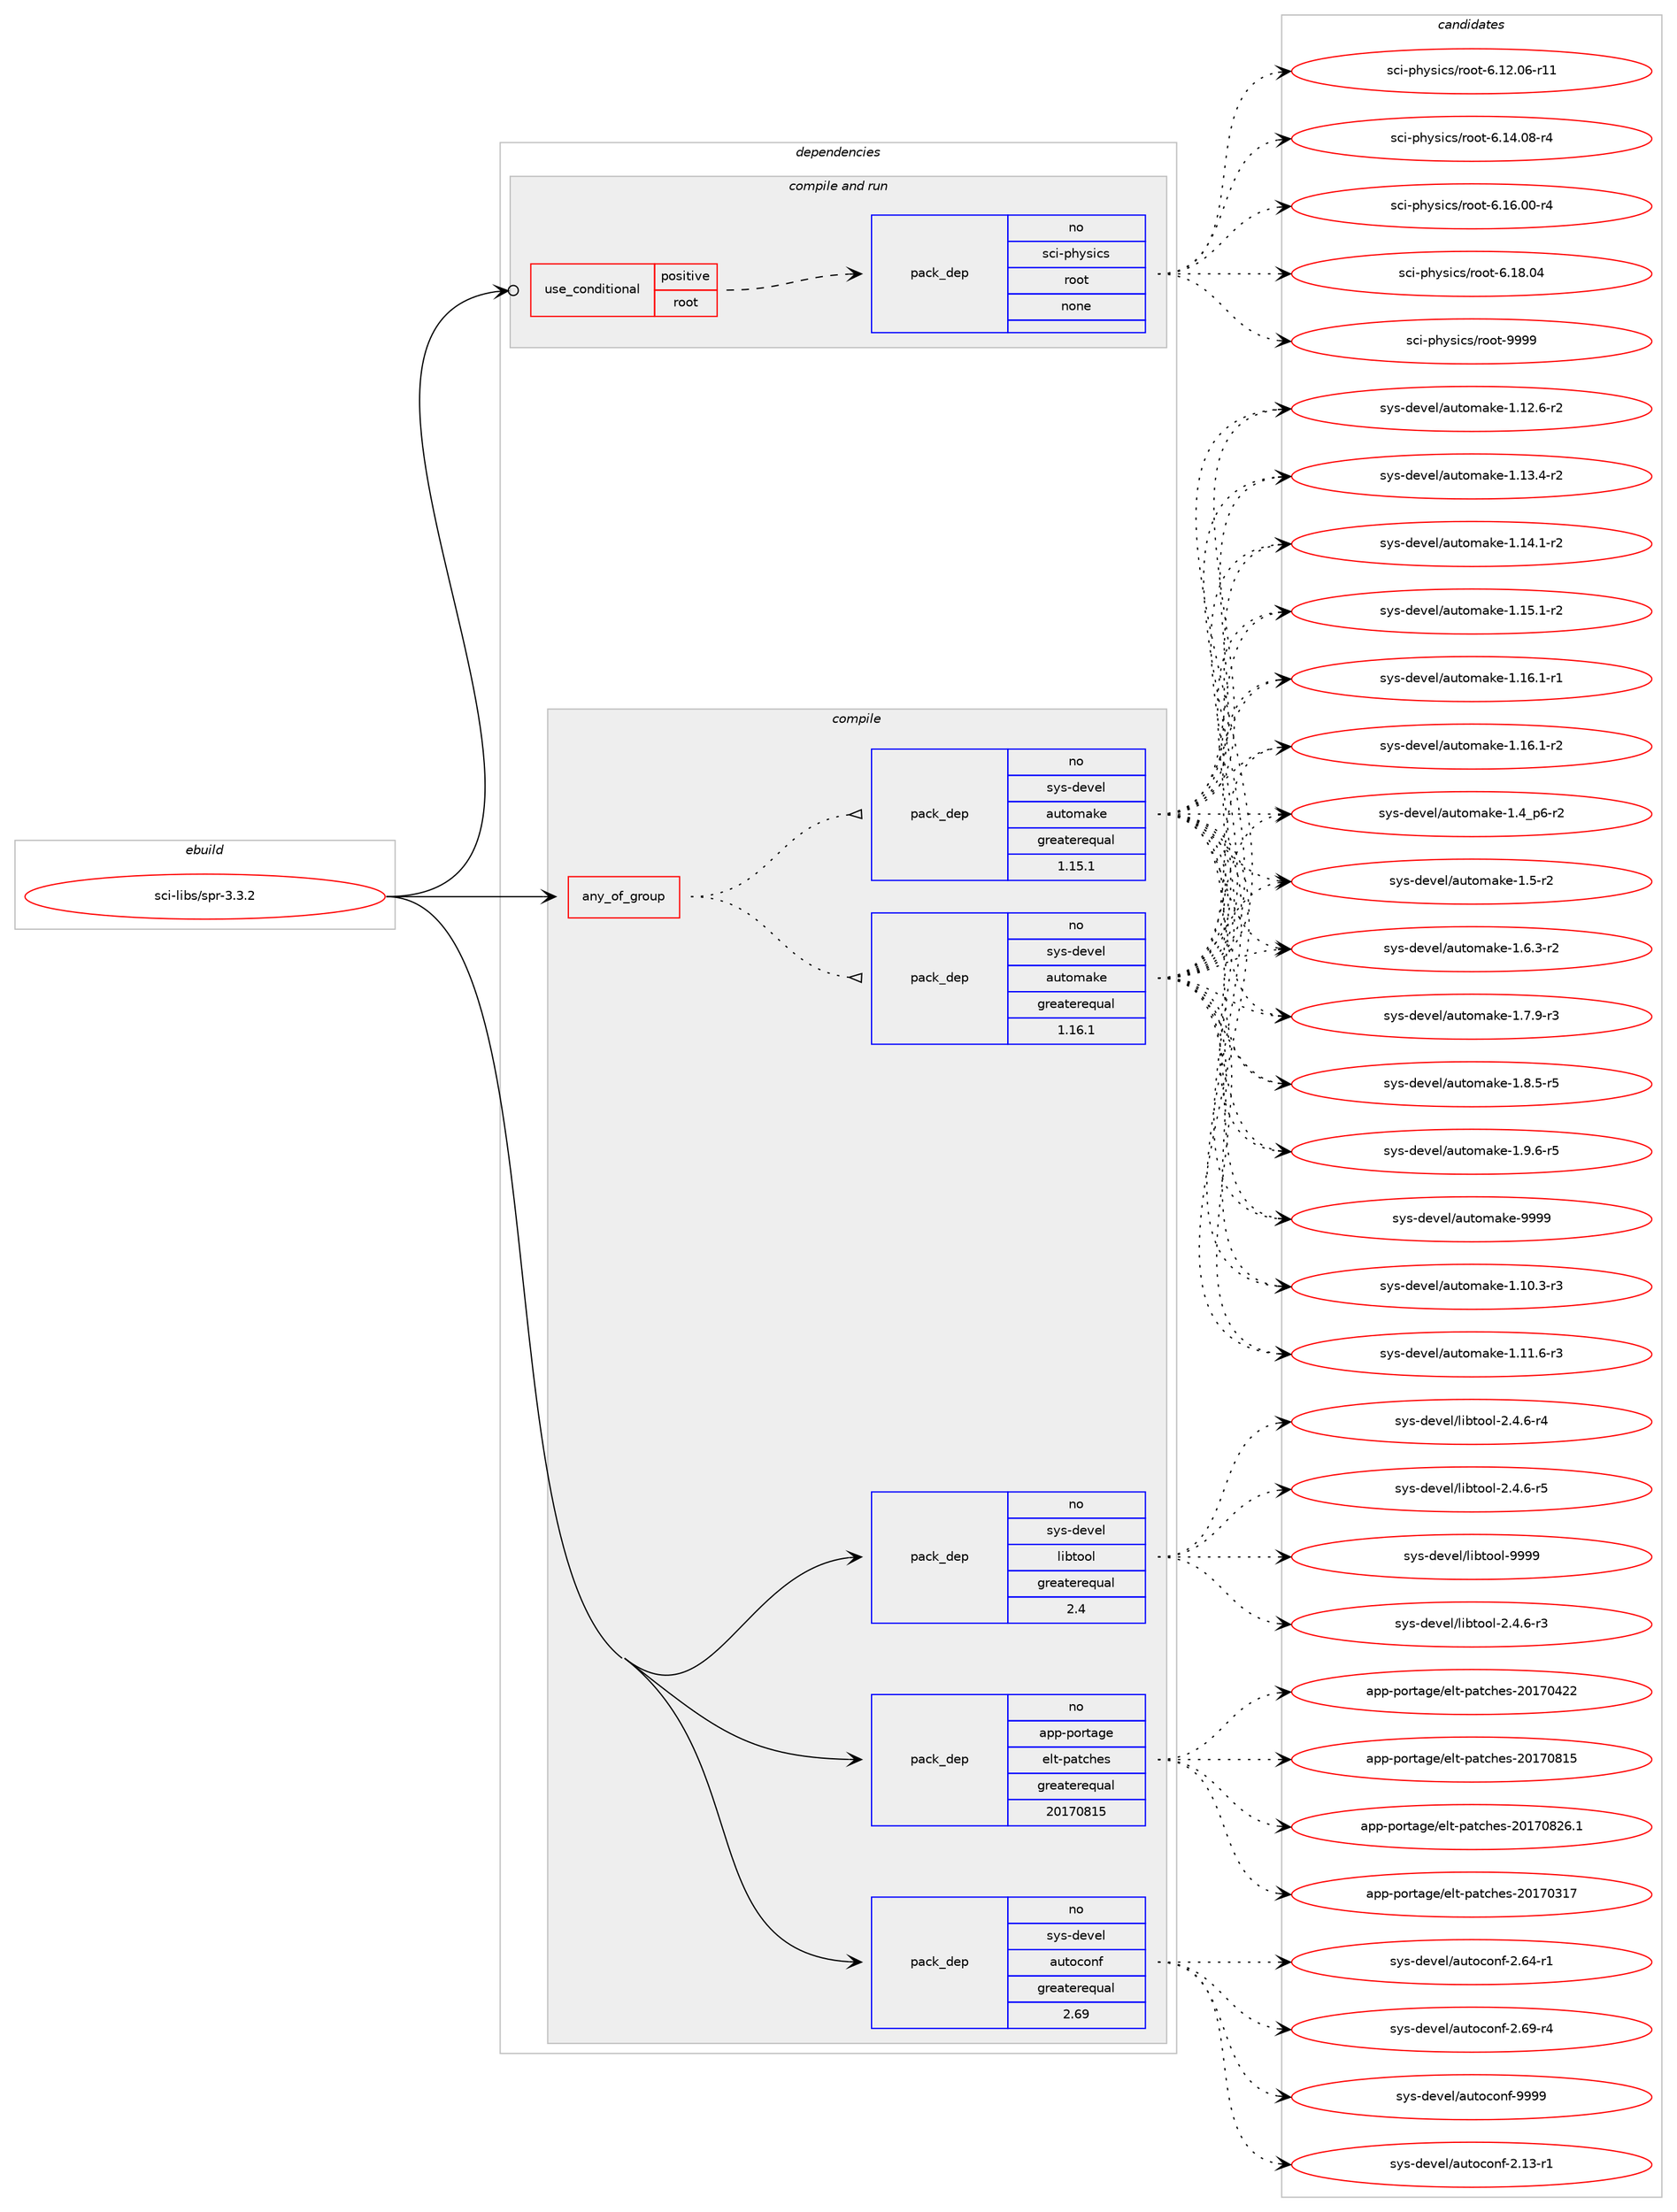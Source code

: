 digraph prolog {

# *************
# Graph options
# *************

newrank=true;
concentrate=true;
compound=true;
graph [rankdir=LR,fontname=Helvetica,fontsize=10,ranksep=1.5];#, ranksep=2.5, nodesep=0.2];
edge  [arrowhead=vee];
node  [fontname=Helvetica,fontsize=10];

# **********
# The ebuild
# **********

subgraph cluster_leftcol {
color=gray;
rank=same;
label=<<i>ebuild</i>>;
id [label="sci-libs/spr-3.3.2", color=red, width=4, href="../sci-libs/spr-3.3.2.svg"];
}

# ****************
# The dependencies
# ****************

subgraph cluster_midcol {
color=gray;
label=<<i>dependencies</i>>;
subgraph cluster_compile {
fillcolor="#eeeeee";
style=filled;
label=<<i>compile</i>>;
subgraph any14683 {
dependency859867 [label=<<TABLE BORDER="0" CELLBORDER="1" CELLSPACING="0" CELLPADDING="4"><TR><TD CELLPADDING="10">any_of_group</TD></TR></TABLE>>, shape=none, color=red];subgraph pack635882 {
dependency859868 [label=<<TABLE BORDER="0" CELLBORDER="1" CELLSPACING="0" CELLPADDING="4" WIDTH="220"><TR><TD ROWSPAN="6" CELLPADDING="30">pack_dep</TD></TR><TR><TD WIDTH="110">no</TD></TR><TR><TD>sys-devel</TD></TR><TR><TD>automake</TD></TR><TR><TD>greaterequal</TD></TR><TR><TD>1.16.1</TD></TR></TABLE>>, shape=none, color=blue];
}
dependency859867:e -> dependency859868:w [weight=20,style="dotted",arrowhead="oinv"];
subgraph pack635883 {
dependency859869 [label=<<TABLE BORDER="0" CELLBORDER="1" CELLSPACING="0" CELLPADDING="4" WIDTH="220"><TR><TD ROWSPAN="6" CELLPADDING="30">pack_dep</TD></TR><TR><TD WIDTH="110">no</TD></TR><TR><TD>sys-devel</TD></TR><TR><TD>automake</TD></TR><TR><TD>greaterequal</TD></TR><TR><TD>1.15.1</TD></TR></TABLE>>, shape=none, color=blue];
}
dependency859867:e -> dependency859869:w [weight=20,style="dotted",arrowhead="oinv"];
}
id:e -> dependency859867:w [weight=20,style="solid",arrowhead="vee"];
subgraph pack635884 {
dependency859870 [label=<<TABLE BORDER="0" CELLBORDER="1" CELLSPACING="0" CELLPADDING="4" WIDTH="220"><TR><TD ROWSPAN="6" CELLPADDING="30">pack_dep</TD></TR><TR><TD WIDTH="110">no</TD></TR><TR><TD>app-portage</TD></TR><TR><TD>elt-patches</TD></TR><TR><TD>greaterequal</TD></TR><TR><TD>20170815</TD></TR></TABLE>>, shape=none, color=blue];
}
id:e -> dependency859870:w [weight=20,style="solid",arrowhead="vee"];
subgraph pack635885 {
dependency859871 [label=<<TABLE BORDER="0" CELLBORDER="1" CELLSPACING="0" CELLPADDING="4" WIDTH="220"><TR><TD ROWSPAN="6" CELLPADDING="30">pack_dep</TD></TR><TR><TD WIDTH="110">no</TD></TR><TR><TD>sys-devel</TD></TR><TR><TD>autoconf</TD></TR><TR><TD>greaterequal</TD></TR><TR><TD>2.69</TD></TR></TABLE>>, shape=none, color=blue];
}
id:e -> dependency859871:w [weight=20,style="solid",arrowhead="vee"];
subgraph pack635886 {
dependency859872 [label=<<TABLE BORDER="0" CELLBORDER="1" CELLSPACING="0" CELLPADDING="4" WIDTH="220"><TR><TD ROWSPAN="6" CELLPADDING="30">pack_dep</TD></TR><TR><TD WIDTH="110">no</TD></TR><TR><TD>sys-devel</TD></TR><TR><TD>libtool</TD></TR><TR><TD>greaterequal</TD></TR><TR><TD>2.4</TD></TR></TABLE>>, shape=none, color=blue];
}
id:e -> dependency859872:w [weight=20,style="solid",arrowhead="vee"];
}
subgraph cluster_compileandrun {
fillcolor="#eeeeee";
style=filled;
label=<<i>compile and run</i>>;
subgraph cond208793 {
dependency859873 [label=<<TABLE BORDER="0" CELLBORDER="1" CELLSPACING="0" CELLPADDING="4"><TR><TD ROWSPAN="3" CELLPADDING="10">use_conditional</TD></TR><TR><TD>positive</TD></TR><TR><TD>root</TD></TR></TABLE>>, shape=none, color=red];
subgraph pack635887 {
dependency859874 [label=<<TABLE BORDER="0" CELLBORDER="1" CELLSPACING="0" CELLPADDING="4" WIDTH="220"><TR><TD ROWSPAN="6" CELLPADDING="30">pack_dep</TD></TR><TR><TD WIDTH="110">no</TD></TR><TR><TD>sci-physics</TD></TR><TR><TD>root</TD></TR><TR><TD>none</TD></TR><TR><TD></TD></TR></TABLE>>, shape=none, color=blue];
}
dependency859873:e -> dependency859874:w [weight=20,style="dashed",arrowhead="vee"];
}
id:e -> dependency859873:w [weight=20,style="solid",arrowhead="odotvee"];
}
subgraph cluster_run {
fillcolor="#eeeeee";
style=filled;
label=<<i>run</i>>;
}
}

# **************
# The candidates
# **************

subgraph cluster_choices {
rank=same;
color=gray;
label=<<i>candidates</i>>;

subgraph choice635882 {
color=black;
nodesep=1;
choice11512111545100101118101108479711711611110997107101454946494846514511451 [label="sys-devel/automake-1.10.3-r3", color=red, width=4,href="../sys-devel/automake-1.10.3-r3.svg"];
choice11512111545100101118101108479711711611110997107101454946494946544511451 [label="sys-devel/automake-1.11.6-r3", color=red, width=4,href="../sys-devel/automake-1.11.6-r3.svg"];
choice11512111545100101118101108479711711611110997107101454946495046544511450 [label="sys-devel/automake-1.12.6-r2", color=red, width=4,href="../sys-devel/automake-1.12.6-r2.svg"];
choice11512111545100101118101108479711711611110997107101454946495146524511450 [label="sys-devel/automake-1.13.4-r2", color=red, width=4,href="../sys-devel/automake-1.13.4-r2.svg"];
choice11512111545100101118101108479711711611110997107101454946495246494511450 [label="sys-devel/automake-1.14.1-r2", color=red, width=4,href="../sys-devel/automake-1.14.1-r2.svg"];
choice11512111545100101118101108479711711611110997107101454946495346494511450 [label="sys-devel/automake-1.15.1-r2", color=red, width=4,href="../sys-devel/automake-1.15.1-r2.svg"];
choice11512111545100101118101108479711711611110997107101454946495446494511449 [label="sys-devel/automake-1.16.1-r1", color=red, width=4,href="../sys-devel/automake-1.16.1-r1.svg"];
choice11512111545100101118101108479711711611110997107101454946495446494511450 [label="sys-devel/automake-1.16.1-r2", color=red, width=4,href="../sys-devel/automake-1.16.1-r2.svg"];
choice115121115451001011181011084797117116111109971071014549465295112544511450 [label="sys-devel/automake-1.4_p6-r2", color=red, width=4,href="../sys-devel/automake-1.4_p6-r2.svg"];
choice11512111545100101118101108479711711611110997107101454946534511450 [label="sys-devel/automake-1.5-r2", color=red, width=4,href="../sys-devel/automake-1.5-r2.svg"];
choice115121115451001011181011084797117116111109971071014549465446514511450 [label="sys-devel/automake-1.6.3-r2", color=red, width=4,href="../sys-devel/automake-1.6.3-r2.svg"];
choice115121115451001011181011084797117116111109971071014549465546574511451 [label="sys-devel/automake-1.7.9-r3", color=red, width=4,href="../sys-devel/automake-1.7.9-r3.svg"];
choice115121115451001011181011084797117116111109971071014549465646534511453 [label="sys-devel/automake-1.8.5-r5", color=red, width=4,href="../sys-devel/automake-1.8.5-r5.svg"];
choice115121115451001011181011084797117116111109971071014549465746544511453 [label="sys-devel/automake-1.9.6-r5", color=red, width=4,href="../sys-devel/automake-1.9.6-r5.svg"];
choice115121115451001011181011084797117116111109971071014557575757 [label="sys-devel/automake-9999", color=red, width=4,href="../sys-devel/automake-9999.svg"];
dependency859868:e -> choice11512111545100101118101108479711711611110997107101454946494846514511451:w [style=dotted,weight="100"];
dependency859868:e -> choice11512111545100101118101108479711711611110997107101454946494946544511451:w [style=dotted,weight="100"];
dependency859868:e -> choice11512111545100101118101108479711711611110997107101454946495046544511450:w [style=dotted,weight="100"];
dependency859868:e -> choice11512111545100101118101108479711711611110997107101454946495146524511450:w [style=dotted,weight="100"];
dependency859868:e -> choice11512111545100101118101108479711711611110997107101454946495246494511450:w [style=dotted,weight="100"];
dependency859868:e -> choice11512111545100101118101108479711711611110997107101454946495346494511450:w [style=dotted,weight="100"];
dependency859868:e -> choice11512111545100101118101108479711711611110997107101454946495446494511449:w [style=dotted,weight="100"];
dependency859868:e -> choice11512111545100101118101108479711711611110997107101454946495446494511450:w [style=dotted,weight="100"];
dependency859868:e -> choice115121115451001011181011084797117116111109971071014549465295112544511450:w [style=dotted,weight="100"];
dependency859868:e -> choice11512111545100101118101108479711711611110997107101454946534511450:w [style=dotted,weight="100"];
dependency859868:e -> choice115121115451001011181011084797117116111109971071014549465446514511450:w [style=dotted,weight="100"];
dependency859868:e -> choice115121115451001011181011084797117116111109971071014549465546574511451:w [style=dotted,weight="100"];
dependency859868:e -> choice115121115451001011181011084797117116111109971071014549465646534511453:w [style=dotted,weight="100"];
dependency859868:e -> choice115121115451001011181011084797117116111109971071014549465746544511453:w [style=dotted,weight="100"];
dependency859868:e -> choice115121115451001011181011084797117116111109971071014557575757:w [style=dotted,weight="100"];
}
subgraph choice635883 {
color=black;
nodesep=1;
choice11512111545100101118101108479711711611110997107101454946494846514511451 [label="sys-devel/automake-1.10.3-r3", color=red, width=4,href="../sys-devel/automake-1.10.3-r3.svg"];
choice11512111545100101118101108479711711611110997107101454946494946544511451 [label="sys-devel/automake-1.11.6-r3", color=red, width=4,href="../sys-devel/automake-1.11.6-r3.svg"];
choice11512111545100101118101108479711711611110997107101454946495046544511450 [label="sys-devel/automake-1.12.6-r2", color=red, width=4,href="../sys-devel/automake-1.12.6-r2.svg"];
choice11512111545100101118101108479711711611110997107101454946495146524511450 [label="sys-devel/automake-1.13.4-r2", color=red, width=4,href="../sys-devel/automake-1.13.4-r2.svg"];
choice11512111545100101118101108479711711611110997107101454946495246494511450 [label="sys-devel/automake-1.14.1-r2", color=red, width=4,href="../sys-devel/automake-1.14.1-r2.svg"];
choice11512111545100101118101108479711711611110997107101454946495346494511450 [label="sys-devel/automake-1.15.1-r2", color=red, width=4,href="../sys-devel/automake-1.15.1-r2.svg"];
choice11512111545100101118101108479711711611110997107101454946495446494511449 [label="sys-devel/automake-1.16.1-r1", color=red, width=4,href="../sys-devel/automake-1.16.1-r1.svg"];
choice11512111545100101118101108479711711611110997107101454946495446494511450 [label="sys-devel/automake-1.16.1-r2", color=red, width=4,href="../sys-devel/automake-1.16.1-r2.svg"];
choice115121115451001011181011084797117116111109971071014549465295112544511450 [label="sys-devel/automake-1.4_p6-r2", color=red, width=4,href="../sys-devel/automake-1.4_p6-r2.svg"];
choice11512111545100101118101108479711711611110997107101454946534511450 [label="sys-devel/automake-1.5-r2", color=red, width=4,href="../sys-devel/automake-1.5-r2.svg"];
choice115121115451001011181011084797117116111109971071014549465446514511450 [label="sys-devel/automake-1.6.3-r2", color=red, width=4,href="../sys-devel/automake-1.6.3-r2.svg"];
choice115121115451001011181011084797117116111109971071014549465546574511451 [label="sys-devel/automake-1.7.9-r3", color=red, width=4,href="../sys-devel/automake-1.7.9-r3.svg"];
choice115121115451001011181011084797117116111109971071014549465646534511453 [label="sys-devel/automake-1.8.5-r5", color=red, width=4,href="../sys-devel/automake-1.8.5-r5.svg"];
choice115121115451001011181011084797117116111109971071014549465746544511453 [label="sys-devel/automake-1.9.6-r5", color=red, width=4,href="../sys-devel/automake-1.9.6-r5.svg"];
choice115121115451001011181011084797117116111109971071014557575757 [label="sys-devel/automake-9999", color=red, width=4,href="../sys-devel/automake-9999.svg"];
dependency859869:e -> choice11512111545100101118101108479711711611110997107101454946494846514511451:w [style=dotted,weight="100"];
dependency859869:e -> choice11512111545100101118101108479711711611110997107101454946494946544511451:w [style=dotted,weight="100"];
dependency859869:e -> choice11512111545100101118101108479711711611110997107101454946495046544511450:w [style=dotted,weight="100"];
dependency859869:e -> choice11512111545100101118101108479711711611110997107101454946495146524511450:w [style=dotted,weight="100"];
dependency859869:e -> choice11512111545100101118101108479711711611110997107101454946495246494511450:w [style=dotted,weight="100"];
dependency859869:e -> choice11512111545100101118101108479711711611110997107101454946495346494511450:w [style=dotted,weight="100"];
dependency859869:e -> choice11512111545100101118101108479711711611110997107101454946495446494511449:w [style=dotted,weight="100"];
dependency859869:e -> choice11512111545100101118101108479711711611110997107101454946495446494511450:w [style=dotted,weight="100"];
dependency859869:e -> choice115121115451001011181011084797117116111109971071014549465295112544511450:w [style=dotted,weight="100"];
dependency859869:e -> choice11512111545100101118101108479711711611110997107101454946534511450:w [style=dotted,weight="100"];
dependency859869:e -> choice115121115451001011181011084797117116111109971071014549465446514511450:w [style=dotted,weight="100"];
dependency859869:e -> choice115121115451001011181011084797117116111109971071014549465546574511451:w [style=dotted,weight="100"];
dependency859869:e -> choice115121115451001011181011084797117116111109971071014549465646534511453:w [style=dotted,weight="100"];
dependency859869:e -> choice115121115451001011181011084797117116111109971071014549465746544511453:w [style=dotted,weight="100"];
dependency859869:e -> choice115121115451001011181011084797117116111109971071014557575757:w [style=dotted,weight="100"];
}
subgraph choice635884 {
color=black;
nodesep=1;
choice97112112451121111141169710310147101108116451129711699104101115455048495548514955 [label="app-portage/elt-patches-20170317", color=red, width=4,href="../app-portage/elt-patches-20170317.svg"];
choice97112112451121111141169710310147101108116451129711699104101115455048495548525050 [label="app-portage/elt-patches-20170422", color=red, width=4,href="../app-portage/elt-patches-20170422.svg"];
choice97112112451121111141169710310147101108116451129711699104101115455048495548564953 [label="app-portage/elt-patches-20170815", color=red, width=4,href="../app-portage/elt-patches-20170815.svg"];
choice971121124511211111411697103101471011081164511297116991041011154550484955485650544649 [label="app-portage/elt-patches-20170826.1", color=red, width=4,href="../app-portage/elt-patches-20170826.1.svg"];
dependency859870:e -> choice97112112451121111141169710310147101108116451129711699104101115455048495548514955:w [style=dotted,weight="100"];
dependency859870:e -> choice97112112451121111141169710310147101108116451129711699104101115455048495548525050:w [style=dotted,weight="100"];
dependency859870:e -> choice97112112451121111141169710310147101108116451129711699104101115455048495548564953:w [style=dotted,weight="100"];
dependency859870:e -> choice971121124511211111411697103101471011081164511297116991041011154550484955485650544649:w [style=dotted,weight="100"];
}
subgraph choice635885 {
color=black;
nodesep=1;
choice1151211154510010111810110847971171161119911111010245504649514511449 [label="sys-devel/autoconf-2.13-r1", color=red, width=4,href="../sys-devel/autoconf-2.13-r1.svg"];
choice1151211154510010111810110847971171161119911111010245504654524511449 [label="sys-devel/autoconf-2.64-r1", color=red, width=4,href="../sys-devel/autoconf-2.64-r1.svg"];
choice1151211154510010111810110847971171161119911111010245504654574511452 [label="sys-devel/autoconf-2.69-r4", color=red, width=4,href="../sys-devel/autoconf-2.69-r4.svg"];
choice115121115451001011181011084797117116111991111101024557575757 [label="sys-devel/autoconf-9999", color=red, width=4,href="../sys-devel/autoconf-9999.svg"];
dependency859871:e -> choice1151211154510010111810110847971171161119911111010245504649514511449:w [style=dotted,weight="100"];
dependency859871:e -> choice1151211154510010111810110847971171161119911111010245504654524511449:w [style=dotted,weight="100"];
dependency859871:e -> choice1151211154510010111810110847971171161119911111010245504654574511452:w [style=dotted,weight="100"];
dependency859871:e -> choice115121115451001011181011084797117116111991111101024557575757:w [style=dotted,weight="100"];
}
subgraph choice635886 {
color=black;
nodesep=1;
choice1151211154510010111810110847108105981161111111084550465246544511451 [label="sys-devel/libtool-2.4.6-r3", color=red, width=4,href="../sys-devel/libtool-2.4.6-r3.svg"];
choice1151211154510010111810110847108105981161111111084550465246544511452 [label="sys-devel/libtool-2.4.6-r4", color=red, width=4,href="../sys-devel/libtool-2.4.6-r4.svg"];
choice1151211154510010111810110847108105981161111111084550465246544511453 [label="sys-devel/libtool-2.4.6-r5", color=red, width=4,href="../sys-devel/libtool-2.4.6-r5.svg"];
choice1151211154510010111810110847108105981161111111084557575757 [label="sys-devel/libtool-9999", color=red, width=4,href="../sys-devel/libtool-9999.svg"];
dependency859872:e -> choice1151211154510010111810110847108105981161111111084550465246544511451:w [style=dotted,weight="100"];
dependency859872:e -> choice1151211154510010111810110847108105981161111111084550465246544511452:w [style=dotted,weight="100"];
dependency859872:e -> choice1151211154510010111810110847108105981161111111084550465246544511453:w [style=dotted,weight="100"];
dependency859872:e -> choice1151211154510010111810110847108105981161111111084557575757:w [style=dotted,weight="100"];
}
subgraph choice635887 {
color=black;
nodesep=1;
choice115991054511210412111510599115471141111111164554464950464854451144949 [label="sci-physics/root-6.12.06-r11", color=red, width=4,href="../sci-physics/root-6.12.06-r11.svg"];
choice1159910545112104121115105991154711411111111645544649524648564511452 [label="sci-physics/root-6.14.08-r4", color=red, width=4,href="../sci-physics/root-6.14.08-r4.svg"];
choice1159910545112104121115105991154711411111111645544649544648484511452 [label="sci-physics/root-6.16.00-r4", color=red, width=4,href="../sci-physics/root-6.16.00-r4.svg"];
choice115991054511210412111510599115471141111111164554464956464852 [label="sci-physics/root-6.18.04", color=red, width=4,href="../sci-physics/root-6.18.04.svg"];
choice115991054511210412111510599115471141111111164557575757 [label="sci-physics/root-9999", color=red, width=4,href="../sci-physics/root-9999.svg"];
dependency859874:e -> choice115991054511210412111510599115471141111111164554464950464854451144949:w [style=dotted,weight="100"];
dependency859874:e -> choice1159910545112104121115105991154711411111111645544649524648564511452:w [style=dotted,weight="100"];
dependency859874:e -> choice1159910545112104121115105991154711411111111645544649544648484511452:w [style=dotted,weight="100"];
dependency859874:e -> choice115991054511210412111510599115471141111111164554464956464852:w [style=dotted,weight="100"];
dependency859874:e -> choice115991054511210412111510599115471141111111164557575757:w [style=dotted,weight="100"];
}
}

}
